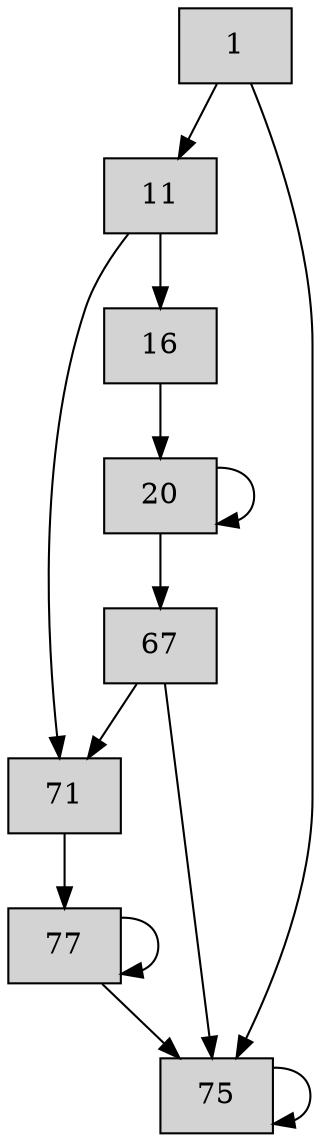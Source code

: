digraph CFG {
    node[shape=box, style=filled];

    "1" -> "11";
    "1" -> "75";

    "11" -> "71";
    "11" -> "16";

    "16" -> "20";

    "20" -> "20";
    "20" -> "67";

    "67" -> "71";
    "67" -> "75";

    "71" -> "77";

    "75" -> "75";

    "77" -> "77";
    "77" -> "75";
}